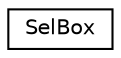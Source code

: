 digraph G
{
  edge [fontname="Helvetica",fontsize="10",labelfontname="Helvetica",labelfontsize="10"];
  node [fontname="Helvetica",fontsize="10",shape=record];
  rankdir=LR;
  Node1 [label="SelBox",height=0.2,width=0.4,color="black", fillcolor="white", style="filled",URL="$db/db5/structSelBox.html"];
}
